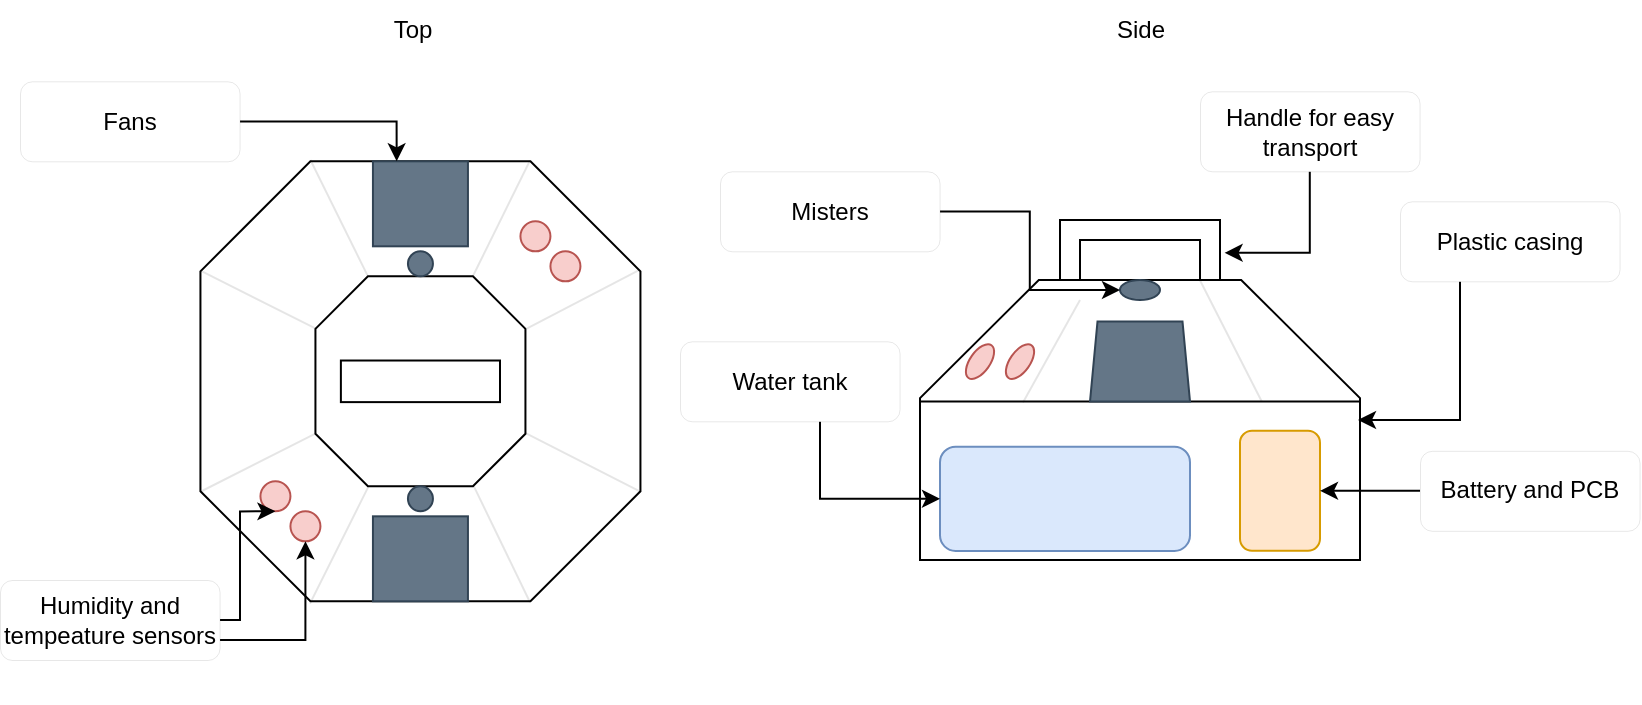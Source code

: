 <mxfile version="20.5.1" type="google"><diagram id="kMXlc1fgQTBtsT8ROBKz" name="Page-1"><mxGraphModel grid="1" page="1" gridSize="10" guides="1" tooltips="1" connect="1" arrows="1" fold="1" pageScale="1" pageWidth="850" pageHeight="1100" math="0" shadow="0"><root><mxCell id="0"/><mxCell id="1" parent="0"/><mxCell id="0_iD09BXYRWqojYDftWh-5" value="" style="verticalLabelPosition=bottom;verticalAlign=top;html=1;shape=mxgraph.basic.polygon;polyCoords=[[0.25,0],[0.75,0],[1,0.25],[1,0.75],[0.75,1],[0.25,1],[0,0.75],[0,0.25]];polyline=0;" vertex="1" parent="1"><mxGeometry x="110.22" y="340.66" width="220" height="220" as="geometry"/></mxCell><mxCell id="0_iD09BXYRWqojYDftWh-6" value="" style="verticalLabelPosition=bottom;verticalAlign=top;html=1;shape=mxgraph.basic.polygon;polyCoords=[[0.25,0],[0.75,0],[1,0.25],[1,0.75],[0.75,1],[0.25,1],[0,0.75],[0,0.25]];polyline=0;" vertex="1" parent="1"><mxGeometry x="167.72" y="398.16" width="105" height="105" as="geometry"/></mxCell><mxCell id="0_iD09BXYRWqojYDftWh-8" value="" style="verticalLabelPosition=bottom;verticalAlign=top;html=1;shape=mxgraph.basic.polygon;polyCoords=[[0.27,0],[0.73,0],[1,0.28],[1,0.66],[1,0.66],[0,0.66],[0,0.66],[0,0.28]];polyline=0;" vertex="1" parent="1"><mxGeometry x="470" y="400" width="220" height="210.8" as="geometry"/></mxCell><mxCell id="0_iD09BXYRWqojYDftWh-7" value="" style="verticalLabelPosition=bottom;verticalAlign=top;html=1;shape=mxgraph.basic.rect;fillColor2=none;strokeWidth=1;size=20;indent=5;" vertex="1" parent="1"><mxGeometry x="470" y="460.8" width="220" height="79.2" as="geometry"/></mxCell><mxCell id="0_iD09BXYRWqojYDftWh-9" value="" style="endArrow=none;html=1;rounded=0;entryX=0.251;entryY=1.004;entryDx=0;entryDy=0;entryPerimeter=0;exitX=0.249;exitY=1.005;exitDx=0;exitDy=0;exitPerimeter=0;opacity=10;" edge="1" parent="1" source="0_iD09BXYRWqojYDftWh-5" target="0_iD09BXYRWqojYDftWh-6"><mxGeometry width="50" height="50" relative="1" as="geometry"><mxPoint x="140.22" y="553.16" as="sourcePoint"/><mxPoint x="190.22" y="503.16" as="targetPoint"/></mxGeometry></mxCell><mxCell id="0_iD09BXYRWqojYDftWh-10" value="" style="rounded=0;whiteSpace=wrap;html=1;fillColor=#647687;fontColor=#ffffff;strokeColor=#314354;" vertex="1" parent="1"><mxGeometry x="196.47" y="518.16" width="47.5" height="42.5" as="geometry"/></mxCell><mxCell id="0_iD09BXYRWqojYDftWh-11" value="" style="endArrow=none;html=1;rounded=0;entryX=0.749;entryY=-0.002;entryDx=0;entryDy=0;entryPerimeter=0;exitX=0.749;exitY=0.001;exitDx=0;exitDy=0;exitPerimeter=0;opacity=10;" edge="1" parent="1" source="0_iD09BXYRWqojYDftWh-6" target="0_iD09BXYRWqojYDftWh-5"><mxGeometry width="50" height="50" relative="1" as="geometry"><mxPoint x="240.22" y="398.84" as="sourcePoint"/><mxPoint x="269.295" y="340.66" as="targetPoint"/></mxGeometry></mxCell><mxCell id="0_iD09BXYRWqojYDftWh-12" value="" style="endArrow=none;html=1;rounded=0;entryX=1.001;entryY=0.747;entryDx=0;entryDy=0;entryPerimeter=0;exitX=1.002;exitY=0.752;exitDx=0;exitDy=0;exitPerimeter=0;opacity=10;" edge="1" parent="1" source="0_iD09BXYRWqojYDftWh-5" target="0_iD09BXYRWqojYDftWh-6"><mxGeometry width="50" height="50" relative="1" as="geometry"><mxPoint x="272.72" y="538.84" as="sourcePoint"/><mxPoint x="301.795" y="480.66" as="targetPoint"/></mxGeometry></mxCell><mxCell id="0_iD09BXYRWqojYDftWh-13" value="" style="endArrow=none;html=1;entryX=0.002;entryY=0.748;entryDx=0;entryDy=0;entryPerimeter=0;exitX=0;exitY=0.751;exitDx=0;exitDy=0;exitPerimeter=0;opacity=10;jumpSize=4;rounded=0;" edge="1" parent="1" source="0_iD09BXYRWqojYDftWh-5" target="0_iD09BXYRWqojYDftWh-6"><mxGeometry width="50" height="50" relative="1" as="geometry"><mxPoint x="120.22" y="518.84" as="sourcePoint"/><mxPoint x="149.295" y="460.66" as="targetPoint"/></mxGeometry></mxCell><mxCell id="0_iD09BXYRWqojYDftWh-14" value="" style="endArrow=none;html=1;rounded=0;entryX=-0.001;entryY=0.248;entryDx=0;entryDy=0;entryPerimeter=0;exitX=0.002;exitY=0.249;exitDx=0;exitDy=0;exitPerimeter=0;opacity=10;" edge="1" parent="1" source="0_iD09BXYRWqojYDftWh-6" target="0_iD09BXYRWqojYDftWh-5"><mxGeometry width="50" height="50" relative="1" as="geometry"><mxPoint x="120.22" y="456.34" as="sourcePoint"/><mxPoint x="149.295" y="398.16" as="targetPoint"/></mxGeometry></mxCell><mxCell id="0_iD09BXYRWqojYDftWh-15" value="" style="endArrow=none;html=1;rounded=0;exitX=0.249;exitY=-0.002;exitDx=0;exitDy=0;exitPerimeter=0;entryX=0.25;entryY=-0.003;entryDx=0;entryDy=0;entryPerimeter=0;opacity=10;" edge="1" parent="1" source="0_iD09BXYRWqojYDftWh-6" target="0_iD09BXYRWqojYDftWh-5"><mxGeometry width="50" height="50" relative="1" as="geometry"><mxPoint x="150.22" y="398.16" as="sourcePoint"/><mxPoint x="170.22" y="339.66" as="targetPoint"/></mxGeometry></mxCell><mxCell id="0_iD09BXYRWqojYDftWh-16" value="" style="endArrow=none;html=1;rounded=0;entryX=0.754;entryY=0.999;entryDx=0;entryDy=0;entryPerimeter=0;exitX=0.749;exitY=1.002;exitDx=0;exitDy=0;exitPerimeter=0;opacity=10;" edge="1" parent="1" source="0_iD09BXYRWqojYDftWh-5" target="0_iD09BXYRWqojYDftWh-6"><mxGeometry width="50" height="50" relative="1" as="geometry"><mxPoint x="301.15" y="518.84" as="sourcePoint"/><mxPoint x="330.225" y="460.66" as="targetPoint"/></mxGeometry></mxCell><mxCell id="0_iD09BXYRWqojYDftWh-17" value="" style="endArrow=none;html=1;rounded=0;entryX=0.999;entryY=0.246;entryDx=0;entryDy=0;entryPerimeter=0;exitX=1.006;exitY=0.249;exitDx=0;exitDy=0;exitPerimeter=0;opacity=10;" edge="1" parent="1" source="0_iD09BXYRWqojYDftWh-6" target="0_iD09BXYRWqojYDftWh-5"><mxGeometry width="50" height="50" relative="1" as="geometry"><mxPoint x="280.22" y="456.34" as="sourcePoint"/><mxPoint x="309.295" y="398.16" as="targetPoint"/></mxGeometry></mxCell><mxCell id="0_iD09BXYRWqojYDftWh-18" value="" style="rounded=0;whiteSpace=wrap;html=1;fillColor=#647687;fontColor=#ffffff;strokeColor=#314354;" vertex="1" parent="1"><mxGeometry x="196.47" y="340.66" width="47.5" height="42.5" as="geometry"/></mxCell><mxCell id="0_iD09BXYRWqojYDftWh-21" value="" style="ellipse;whiteSpace=wrap;html=1;aspect=fixed;fillColor=#647687;fontColor=#ffffff;strokeColor=#314354;" vertex="1" parent="1"><mxGeometry x="213.97" y="385.66" width="12.5" height="12.5" as="geometry"/></mxCell><mxCell id="0_iD09BXYRWqojYDftWh-22" value="" style="ellipse;whiteSpace=wrap;html=1;aspect=fixed;fillColor=#647687;fontColor=#ffffff;strokeColor=#314354;" vertex="1" parent="1"><mxGeometry x="213.97" y="503.16" width="12.5" height="12.5" as="geometry"/></mxCell><mxCell id="0_iD09BXYRWqojYDftWh-23" value="" style="ellipse;whiteSpace=wrap;html=1;aspect=fixed;fillColor=#f8cecc;strokeColor=#b85450;" vertex="1" parent="1"><mxGeometry x="155.22" y="515.66" width="15" height="15" as="geometry"/></mxCell><mxCell id="0_iD09BXYRWqojYDftWh-25" value="" style="ellipse;whiteSpace=wrap;html=1;aspect=fixed;fillColor=#f8cecc;strokeColor=#b85450;" vertex="1" parent="1"><mxGeometry x="140.22" y="500.66" width="15" height="15" as="geometry"/></mxCell><mxCell id="0_iD09BXYRWqojYDftWh-26" value="" style="ellipse;whiteSpace=wrap;html=1;aspect=fixed;fillColor=#f8cecc;strokeColor=#b85450;" vertex="1" parent="1"><mxGeometry x="270.22" y="370.66" width="15" height="15" as="geometry"/></mxCell><mxCell id="0_iD09BXYRWqojYDftWh-27" value="" style="ellipse;whiteSpace=wrap;html=1;aspect=fixed;fillColor=#f8cecc;strokeColor=#b85450;" vertex="1" parent="1"><mxGeometry x="285.22" y="385.66" width="15" height="15" as="geometry"/></mxCell><mxCell id="0_iD09BXYRWqojYDftWh-28" value="" style="endArrow=none;html=1;rounded=0;exitX=0.234;exitY=0.006;exitDx=0;exitDy=0;exitPerimeter=0;opacity=10;" edge="1" parent="1" source="0_iD09BXYRWqojYDftWh-7"><mxGeometry width="50" height="50" relative="1" as="geometry"><mxPoint x="558.11" y="460.8" as="sourcePoint"/><mxPoint x="550" y="410" as="targetPoint"/></mxGeometry></mxCell><mxCell id="0_iD09BXYRWqojYDftWh-29" value="" style="endArrow=none;html=1;rounded=0;exitX=0.777;exitY=0.001;exitDx=0;exitDy=0;exitPerimeter=0;opacity=10;entryX=0.636;entryY=0;entryDx=0;entryDy=0;entryPerimeter=0;" edge="1" parent="1" source="0_iD09BXYRWqojYDftWh-7" target="0_iD09BXYRWqojYDftWh-8"><mxGeometry width="50" height="50" relative="1" as="geometry"><mxPoint x="545.56" y="468.05" as="sourcePoint"/><mxPoint x="562.94" y="420.0" as="targetPoint"/></mxGeometry></mxCell><mxCell id="0_iD09BXYRWqojYDftWh-31" value="" style="shape=trapezoid;perimeter=trapezoidPerimeter;whiteSpace=wrap;html=1;fixedSize=1;size=3.75;fillColor=#647687;fontColor=#ffffff;strokeColor=#314354;" vertex="1" parent="1"><mxGeometry x="555" y="420.8" width="50" height="40" as="geometry"/></mxCell><mxCell id="0_iD09BXYRWqojYDftWh-32" value="" style="ellipse;whiteSpace=wrap;html=1;fillColor=#647687;fontColor=#ffffff;strokeColor=#314354;" vertex="1" parent="1"><mxGeometry x="570" y="400" width="20" height="10" as="geometry"/></mxCell><mxCell id="0_iD09BXYRWqojYDftWh-34" value="" style="ellipse;whiteSpace=wrap;html=1;rotation=-55;fillColor=#f8cecc;strokeColor=#b85450;" vertex="1" parent="1"><mxGeometry x="490" y="435.8" width="20" height="10" as="geometry"/></mxCell><mxCell id="0_iD09BXYRWqojYDftWh-35" value="" style="ellipse;whiteSpace=wrap;html=1;rotation=-55;fillColor=#f8cecc;strokeColor=#b85450;" vertex="1" parent="1"><mxGeometry x="510" y="435.8" width="20" height="10" as="geometry"/></mxCell><mxCell id="0_iD09BXYRWqojYDftWh-37" value="" style="verticalLabelPosition=bottom;verticalAlign=top;html=1;shape=mxgraph.basic.polygon;polyCoords=[[0.9,0.25],[0.9,1],[0.8,1],[0.8,0.5],[0.2,0.5],[0.2,1],[0.1,1],[0.1,0.25]];polyline=0;" vertex="1" parent="1"><mxGeometry x="530" y="360" width="100" height="40" as="geometry"/></mxCell><mxCell id="0_iD09BXYRWqojYDftWh-38" value="Top" style="text;html=1;align=center;verticalAlign=middle;resizable=0;points=[];autosize=1;strokeColor=none;fillColor=none;" vertex="1" parent="1"><mxGeometry x="196.47" y="260" width="40" height="30" as="geometry"/></mxCell><mxCell id="0_iD09BXYRWqojYDftWh-40" value="Side" style="text;html=1;align=center;verticalAlign=middle;resizable=0;points=[];autosize=1;strokeColor=none;fillColor=none;" vertex="1" parent="1"><mxGeometry x="555" y="260" width="50" height="30" as="geometry"/></mxCell><mxCell id="0_iD09BXYRWqojYDftWh-42" style="edgeStyle=orthogonalEdgeStyle;rounded=0;jumpSize=4;orthogonalLoop=1;jettySize=auto;html=1;entryX=0.25;entryY=0;entryDx=0;entryDy=0;" edge="1" parent="1" source="0_iD09BXYRWqojYDftWh-41" target="0_iD09BXYRWqojYDftWh-18"><mxGeometry relative="1" as="geometry"/></mxCell><mxCell id="0_iD09BXYRWqojYDftWh-41" value="Fans" style="rounded=1;whiteSpace=wrap;html=1;strokeWidth=0;" vertex="1" parent="1"><mxGeometry x="20" y="300.66" width="109.78" height="40" as="geometry"/></mxCell><mxCell id="0_iD09BXYRWqojYDftWh-43" value="" style="rounded=0;whiteSpace=wrap;html=1;strokeWidth=1;" vertex="1" parent="1"><mxGeometry x="180.44" y="440.26" width="79.56" height="20.8" as="geometry"/></mxCell><mxCell id="0_iD09BXYRWqojYDftWh-45" style="edgeStyle=orthogonalEdgeStyle;rounded=0;jumpSize=4;orthogonalLoop=1;jettySize=auto;html=1;entryX=0.5;entryY=1;entryDx=0;entryDy=0;" edge="1" parent="1" source="0_iD09BXYRWqojYDftWh-44" target="0_iD09BXYRWqojYDftWh-25"><mxGeometry relative="1" as="geometry"><Array as="points"><mxPoint x="130" y="570"/><mxPoint x="130" y="516"/></Array></mxGeometry></mxCell><mxCell id="0_iD09BXYRWqojYDftWh-46" style="edgeStyle=orthogonalEdgeStyle;rounded=0;jumpSize=4;orthogonalLoop=1;jettySize=auto;html=1;exitX=1;exitY=0.75;exitDx=0;exitDy=0;" edge="1" parent="1" source="0_iD09BXYRWqojYDftWh-44" target="0_iD09BXYRWqojYDftWh-23"><mxGeometry relative="1" as="geometry"/></mxCell><mxCell id="0_iD09BXYRWqojYDftWh-44" value="Humidity and tempeature sensors" style="rounded=1;whiteSpace=wrap;html=1;strokeWidth=0;" vertex="1" parent="1"><mxGeometry x="10" y="550.0" width="109.78" height="40" as="geometry"/></mxCell><mxCell id="0_iD09BXYRWqojYDftWh-49" style="edgeStyle=orthogonalEdgeStyle;rounded=0;jumpSize=4;orthogonalLoop=1;jettySize=auto;html=1;entryX=0;entryY=0.5;entryDx=0;entryDy=0;" edge="1" parent="1" source="0_iD09BXYRWqojYDftWh-48" target="0_iD09BXYRWqojYDftWh-32"><mxGeometry relative="1" as="geometry"/></mxCell><mxCell id="0_iD09BXYRWqojYDftWh-48" value="Misters" style="rounded=1;whiteSpace=wrap;html=1;strokeWidth=0;" vertex="1" parent="1"><mxGeometry x="370" y="345.66" width="109.78" height="40" as="geometry"/></mxCell><mxCell id="0_iD09BXYRWqojYDftWh-51" style="edgeStyle=orthogonalEdgeStyle;rounded=0;jumpSize=4;orthogonalLoop=1;jettySize=auto;html=1;" edge="1" parent="1" source="0_iD09BXYRWqojYDftWh-50"><mxGeometry relative="1" as="geometry"><mxPoint x="689" y="470" as="targetPoint"/><Array as="points"><mxPoint x="740" y="470"/><mxPoint x="689" y="470"/></Array></mxGeometry></mxCell><mxCell id="0_iD09BXYRWqojYDftWh-50" value="Plastic casing" style="rounded=1;whiteSpace=wrap;html=1;strokeWidth=0;" vertex="1" parent="1"><mxGeometry x="710" y="360.66" width="109.78" height="40" as="geometry"/></mxCell><mxCell id="0_iD09BXYRWqojYDftWh-53" style="edgeStyle=orthogonalEdgeStyle;rounded=0;jumpSize=4;orthogonalLoop=1;jettySize=auto;html=1;entryX=0.923;entryY=0.66;entryDx=0;entryDy=0;entryPerimeter=0;" edge="1" parent="1" source="0_iD09BXYRWqojYDftWh-52" target="0_iD09BXYRWqojYDftWh-37"><mxGeometry relative="1" as="geometry"><Array as="points"><mxPoint x="665" y="386"/></Array></mxGeometry></mxCell><mxCell id="0_iD09BXYRWqojYDftWh-52" value="Handle for easy transport" style="rounded=1;whiteSpace=wrap;html=1;strokeWidth=0;" vertex="1" parent="1"><mxGeometry x="610" y="305.66" width="109.78" height="40" as="geometry"/></mxCell><mxCell id="0_iD09BXYRWqojYDftWh-54" value="" style="rounded=1;whiteSpace=wrap;html=1;strokeWidth=1;fillColor=#dae8fc;strokeColor=#6c8ebf;" vertex="1" parent="1"><mxGeometry x="480" y="483.35" width="125" height="52.11" as="geometry"/></mxCell><mxCell id="0_iD09BXYRWqojYDftWh-56" style="edgeStyle=orthogonalEdgeStyle;rounded=0;jumpSize=4;orthogonalLoop=1;jettySize=auto;html=1;entryX=0;entryY=0.5;entryDx=0;entryDy=0;" edge="1" parent="1" source="0_iD09BXYRWqojYDftWh-55" target="0_iD09BXYRWqojYDftWh-54"><mxGeometry relative="1" as="geometry"><Array as="points"><mxPoint x="420" y="509"/></Array></mxGeometry></mxCell><mxCell id="0_iD09BXYRWqojYDftWh-55" value="Water tank" style="rounded=1;whiteSpace=wrap;html=1;strokeWidth=0;" vertex="1" parent="1"><mxGeometry x="350" y="430.66" width="109.78" height="40" as="geometry"/></mxCell><mxCell id="0_iD09BXYRWqojYDftWh-58" value="" style="rounded=1;whiteSpace=wrap;html=1;strokeWidth=1;fillColor=#ffe6cc;strokeColor=#d79b00;" vertex="1" parent="1"><mxGeometry x="630" y="475.4" width="40" height="60" as="geometry"/></mxCell><mxCell id="0_iD09BXYRWqojYDftWh-60" style="edgeStyle=orthogonalEdgeStyle;rounded=0;jumpSize=4;orthogonalLoop=1;jettySize=auto;html=1;exitX=0;exitY=0.5;exitDx=0;exitDy=0;entryX=1;entryY=0.5;entryDx=0;entryDy=0;" edge="1" parent="1" source="0_iD09BXYRWqojYDftWh-59" target="0_iD09BXYRWqojYDftWh-58"><mxGeometry relative="1" as="geometry"/></mxCell><mxCell id="0_iD09BXYRWqojYDftWh-59" value="Battery and PCB" style="rounded=1;whiteSpace=wrap;html=1;strokeWidth=0;" vertex="1" parent="1"><mxGeometry x="720" y="485.4" width="109.78" height="40" as="geometry"/></mxCell></root></mxGraphModel></diagram></mxfile>